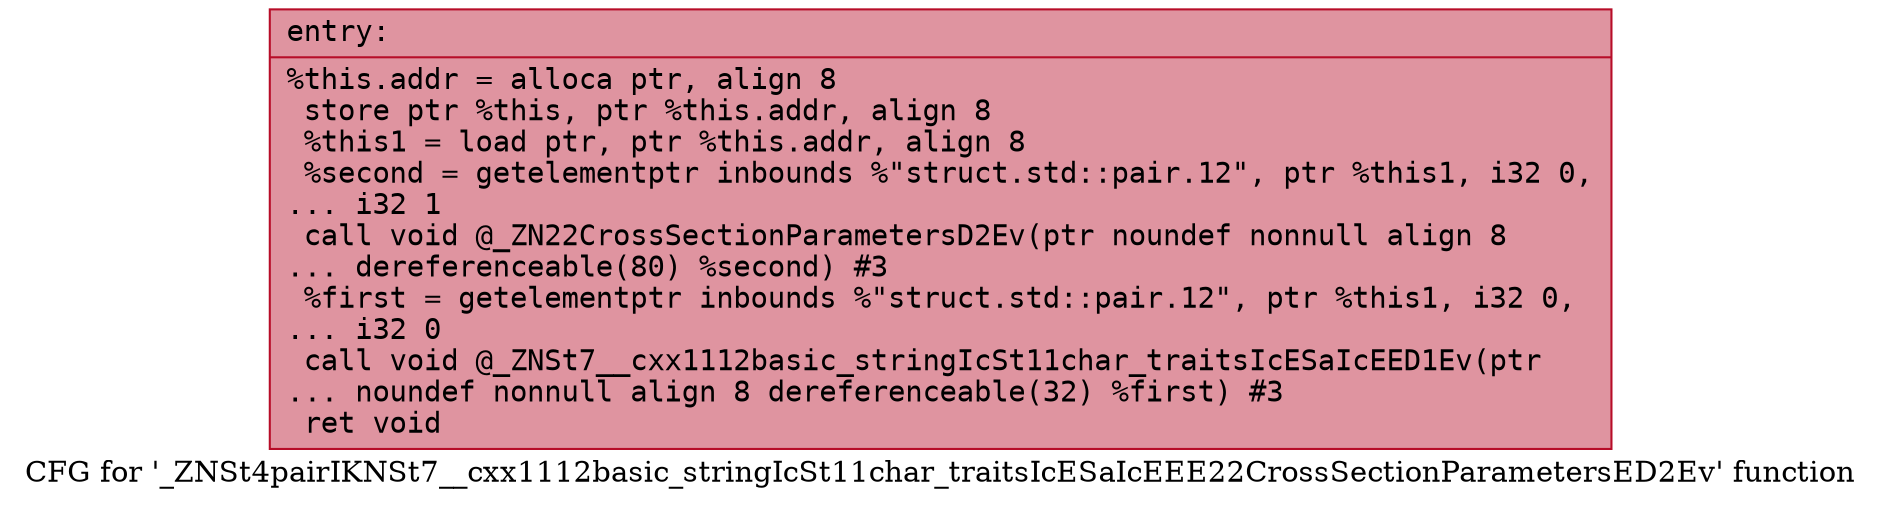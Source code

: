 digraph "CFG for '_ZNSt4pairIKNSt7__cxx1112basic_stringIcSt11char_traitsIcESaIcEEE22CrossSectionParametersED2Ev' function" {
	label="CFG for '_ZNSt4pairIKNSt7__cxx1112basic_stringIcSt11char_traitsIcESaIcEEE22CrossSectionParametersED2Ev' function";

	Node0x562c4e4c0f10 [shape=record,color="#b70d28ff", style=filled, fillcolor="#b70d2870" fontname="Courier",label="{entry:\l|  %this.addr = alloca ptr, align 8\l  store ptr %this, ptr %this.addr, align 8\l  %this1 = load ptr, ptr %this.addr, align 8\l  %second = getelementptr inbounds %\"struct.std::pair.12\", ptr %this1, i32 0,\l... i32 1\l  call void @_ZN22CrossSectionParametersD2Ev(ptr noundef nonnull align 8\l... dereferenceable(80) %second) #3\l  %first = getelementptr inbounds %\"struct.std::pair.12\", ptr %this1, i32 0,\l... i32 0\l  call void @_ZNSt7__cxx1112basic_stringIcSt11char_traitsIcESaIcEED1Ev(ptr\l... noundef nonnull align 8 dereferenceable(32) %first) #3\l  ret void\l}"];
}
